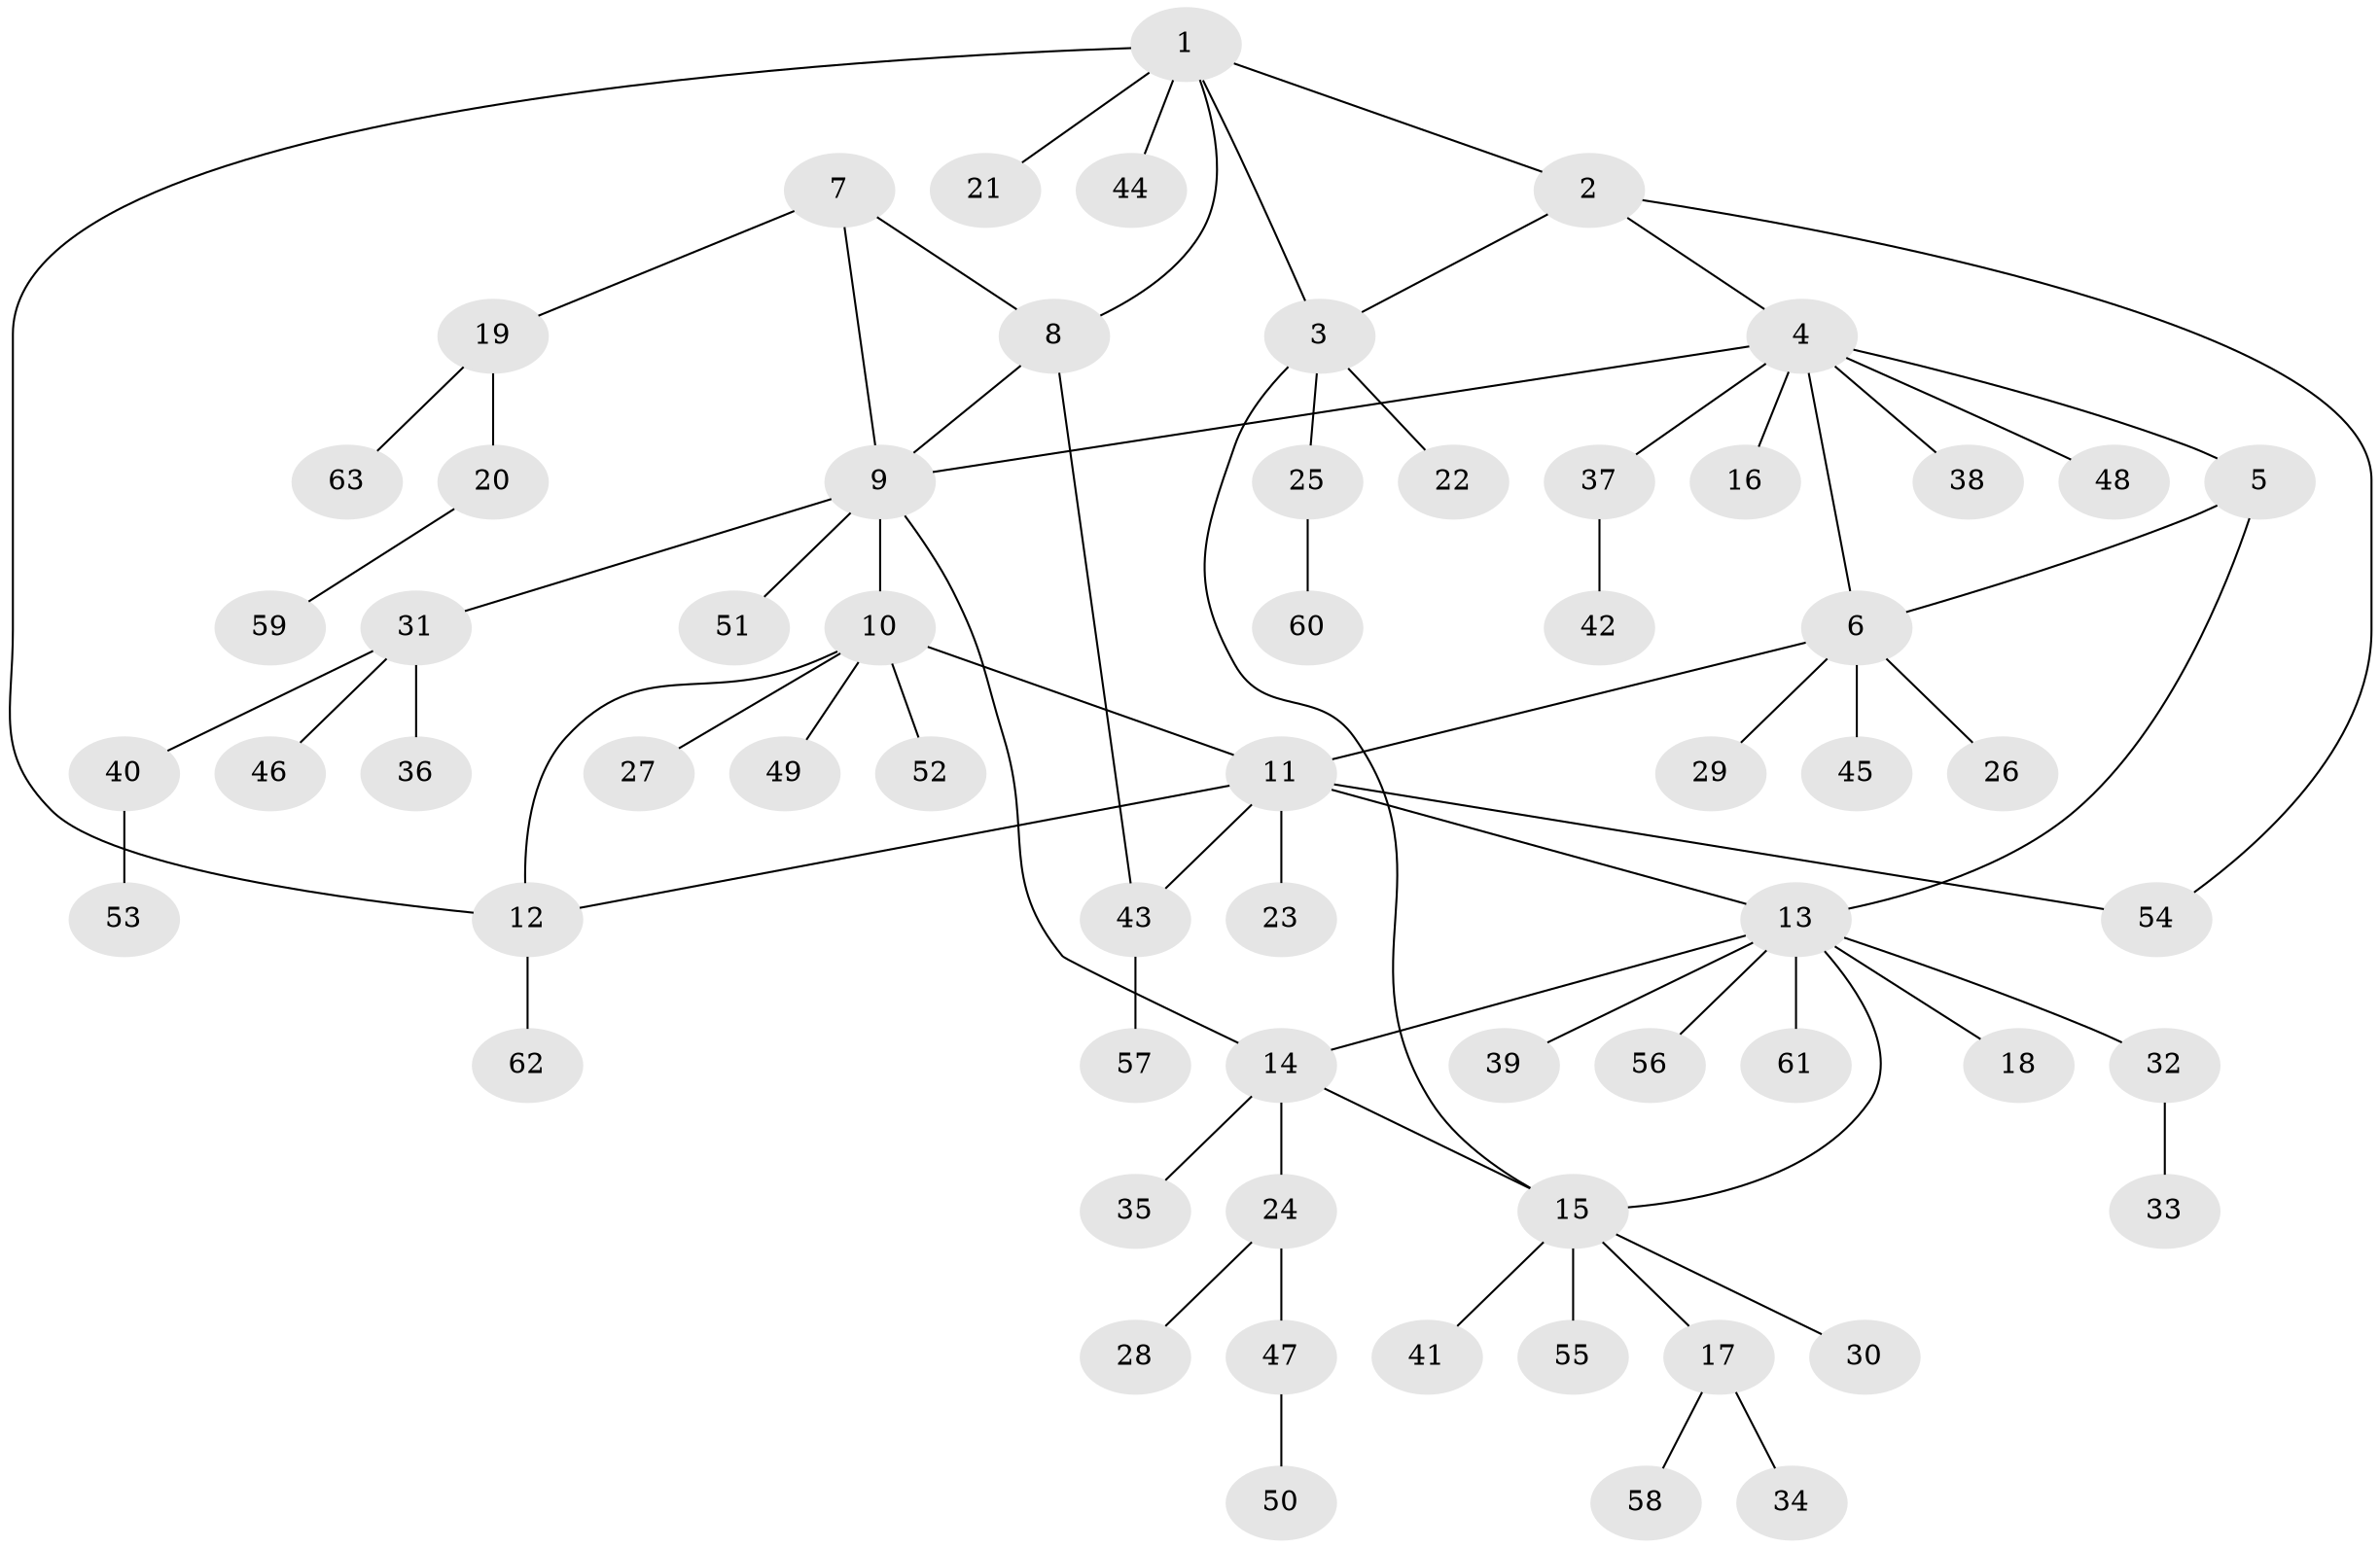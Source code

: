 // Generated by graph-tools (version 1.1) at 2025/11/02/27/25 16:11:32]
// undirected, 63 vertices, 75 edges
graph export_dot {
graph [start="1"]
  node [color=gray90,style=filled];
  1;
  2;
  3;
  4;
  5;
  6;
  7;
  8;
  9;
  10;
  11;
  12;
  13;
  14;
  15;
  16;
  17;
  18;
  19;
  20;
  21;
  22;
  23;
  24;
  25;
  26;
  27;
  28;
  29;
  30;
  31;
  32;
  33;
  34;
  35;
  36;
  37;
  38;
  39;
  40;
  41;
  42;
  43;
  44;
  45;
  46;
  47;
  48;
  49;
  50;
  51;
  52;
  53;
  54;
  55;
  56;
  57;
  58;
  59;
  60;
  61;
  62;
  63;
  1 -- 2;
  1 -- 3;
  1 -- 8;
  1 -- 12;
  1 -- 21;
  1 -- 44;
  2 -- 3;
  2 -- 4;
  2 -- 54;
  3 -- 15;
  3 -- 22;
  3 -- 25;
  4 -- 5;
  4 -- 6;
  4 -- 9;
  4 -- 16;
  4 -- 37;
  4 -- 38;
  4 -- 48;
  5 -- 6;
  5 -- 13;
  6 -- 11;
  6 -- 26;
  6 -- 29;
  6 -- 45;
  7 -- 8;
  7 -- 9;
  7 -- 19;
  8 -- 9;
  8 -- 43;
  9 -- 10;
  9 -- 14;
  9 -- 31;
  9 -- 51;
  10 -- 11;
  10 -- 12;
  10 -- 27;
  10 -- 49;
  10 -- 52;
  11 -- 12;
  11 -- 13;
  11 -- 23;
  11 -- 43;
  11 -- 54;
  12 -- 62;
  13 -- 14;
  13 -- 15;
  13 -- 18;
  13 -- 32;
  13 -- 39;
  13 -- 56;
  13 -- 61;
  14 -- 15;
  14 -- 24;
  14 -- 35;
  15 -- 17;
  15 -- 30;
  15 -- 41;
  15 -- 55;
  17 -- 34;
  17 -- 58;
  19 -- 20;
  19 -- 63;
  20 -- 59;
  24 -- 28;
  24 -- 47;
  25 -- 60;
  31 -- 36;
  31 -- 40;
  31 -- 46;
  32 -- 33;
  37 -- 42;
  40 -- 53;
  43 -- 57;
  47 -- 50;
}
